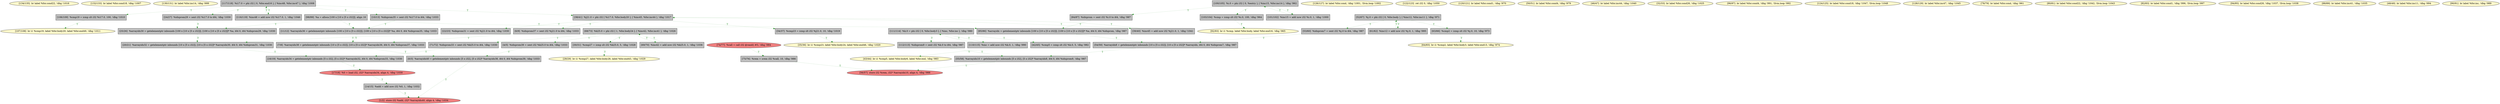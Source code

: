 
digraph G {


node150 [fillcolor=lemonchiffon,label="[134/135]  br label %for.cond22, !dbg !1016",shape=ellipse,style=filled ]
node148 [fillcolor=lemonchiffon,label="[132/133]  br label %for.cond18, !dbg !1007",shape=ellipse,style=filled ]
node146 [fillcolor=lemonchiffon,label="[130/131]  br label %for.inc14, !dbg !999",shape=ellipse,style=filled ]
node145 [fillcolor=grey,label="[71/72]  %idxprom33 = sext i32 %k25.0 to i64, !dbg !1030",shape=rectangle,style=filled ]
node143 [fillcolor=grey,label="[117/118]  %i17.0 = phi i32 [ 0, %for.end16 ], [ %inc48, %for.inc47 ], !dbg !1008",shape=rectangle,style=filled ]
node142 [fillcolor=grey,label="[75/76]  %rem = srem i32 %call, 10, !dbg !986",shape=rectangle,style=filled ]
node141 [fillcolor=grey,label="[61/62]  %inc12 = add nsw i32 %j.0, 1, !dbg !995",shape=rectangle,style=filled ]
node139 [fillcolor=lemonchiffon,label="[126/127]  br label %for.cond, !dbg !1001, !llvm.loop !1002",shape=ellipse,style=filled ]
node137 [fillcolor=grey,label="[11/12]  %arrayidx36 = getelementptr inbounds [100 x [10 x [5 x i32]]], [100 x [10 x [5 x i32]]]* %a, i64 0, i64 %idxprom35, !dbg !1033",shape=rectangle,style=filled ]
node135 [fillcolor=lightcoral,label="[56/57]  store i32 %rem, i32* %arrayidx10, align 4, !dbg !988",shape=ellipse,style=filled ]
node133 [fillcolor=grey,label="[55/58]  %arrayidx10 = getelementptr inbounds [5 x i32], [5 x i32]* %arrayidx8, i64 0, i64 %idxprom9, !dbg !987",shape=rectangle,style=filled ]
node149 [fillcolor=grey,label="[7/8]  %arrayidx38 = getelementptr inbounds [10 x [5 x i32]], [10 x [5 x i32]]* %arrayidx36, i64 0, i64 %idxprom37, !dbg !1033",shape=rectangle,style=filled ]
node131 [fillcolor=grey,label="[112/113]  %idxprom9 = sext i32 %k.0 to i64, !dbg !987",shape=rectangle,style=filled ]
node130 [fillcolor=lemonchiffon,label="[122/123]  ret i32 0, !dbg !1050",shape=ellipse,style=filled ]
node129 [fillcolor=grey,label="[54/59]  %arrayidx8 = getelementptr inbounds [10 x [5 x i32]], [10 x [5 x i32]]* %arrayidx, i64 0, i64 %idxprom7, !dbg !987",shape=rectangle,style=filled ]
node128 [fillcolor=grey,label="[53/60]  %idxprom7 = sext i32 %j.0 to i64, !dbg !987",shape=rectangle,style=filled ]
node125 [fillcolor=lemonchiffon,label="[120/121]  br label %for.cond1, !dbg !970",shape=ellipse,style=filled ]
node124 [fillcolor=grey,label="[101/102]  %inc15 = add nsw i32 %i.0, 1, !dbg !1000",shape=rectangle,style=filled ]
node121 [fillcolor=grey,label="[110/115]  %inc = add nsw i32 %k.0, 1, !dbg !990",shape=rectangle,style=filled ]
node119 [fillcolor=grey,label="[69/70]  %inc42 = add nsw i32 %k25.0, 1, !dbg !1036",shape=rectangle,style=filled ]
node103 [fillcolor=lemonchiffon,label="[35/36]  br i1 %cmp23, label %for.body24, label %for.end46, !dbg !1020",shape=ellipse,style=filled ]
node112 [fillcolor=lightcoral,label="[17/18]  %0 = load i32, i32* %arrayidx34, align 4, !dbg !1030",shape=ellipse,style=filled ]
node127 [fillcolor=lemonchiffon,label="[107/108]  br i1 %cmp19, label %for.body20, label %for.end49, !dbg !1011",shape=ellipse,style=filled ]
node96 [fillcolor=grey,label="[38/41]  %j21.0 = phi i32 [ %i17.0, %for.body20 ], [ %inc45, %for.inc44 ], !dbg !1017",shape=rectangle,style=filled ]
node100 [fillcolor=lemonchiffon,label="[50/51]  br label %for.cond4, !dbg !979",shape=ellipse,style=filled ]
node98 [fillcolor=lemonchiffon,label="[46/47]  br label %for.inc44, !dbg !1040",shape=ellipse,style=filled ]
node95 [fillcolor=grey,label="[34/37]  %cmp23 = icmp slt i32 %j21.0, 10, !dbg !1019",shape=rectangle,style=filled ]
node101 [fillcolor=grey,label="[52/67]  %j.0 = phi i32 [ 0, %for.body ], [ %inc12, %for.inc11 ], !dbg !971",shape=rectangle,style=filled ]
node118 [fillcolor=grey,label="[100/105]  %i.0 = phi i32 [ 0, %entry ], [ %inc15, %for.inc14 ], !dbg !962",shape=rectangle,style=filled ]
node94 [fillcolor=lemonchiffon,label="[32/33]  br label %for.cond26, !dbg !1025",shape=ellipse,style=filled ]
node134 [fillcolor=lemonchiffon,label="[64/65]  br i1 %cmp2, label %for.body3, label %for.end13, !dbg !974",shape=ellipse,style=filled ]
node122 [fillcolor=lemonchiffon,label="[43/44]  br i1 %cmp5, label %for.body6, label %for.end, !dbg !983",shape=ellipse,style=filled ]
node89 [fillcolor=grey,label="[20/21]  %arrayidx32 = getelementptr inbounds [10 x [5 x i32]], [10 x [5 x i32]]* %arrayidx30, i64 0, i64 %idxprom31, !dbg !1030",shape=rectangle,style=filled ]
node116 [fillcolor=lemonchiffon,label="[96/97]  br label %for.cond4, !dbg !991, !llvm.loop !992",shape=ellipse,style=filled ]
node140 [fillcolor=grey,label="[39/40]  %inc45 = add nsw i32 %j21.0, 1, !dbg !1041",shape=rectangle,style=filled ]
node83 [fillcolor=grey,label="[0/3]  %arrayidx40 = getelementptr inbounds [5 x i32], [5 x i32]* %arrayidx38, i64 0, i64 %idxprom39, !dbg !1033",shape=rectangle,style=filled ]
node147 [fillcolor=grey,label="[25/26]  %arrayidx30 = getelementptr inbounds [100 x [10 x [5 x i32]]], [100 x [10 x [5 x i32]]]* %a, i64 0, i64 %idxprom29, !dbg !1030",shape=rectangle,style=filled ]
node85 [fillcolor=grey,label="[6/9]  %idxprom37 = sext i32 %j21.0 to i64, !dbg !1033",shape=rectangle,style=filled ]
node136 [fillcolor=lemonchiffon,label="[124/125]  br label %for.cond18, !dbg !1047, !llvm.loop !1048",shape=ellipse,style=filled ]
node84 [fillcolor=grey,label="[4/5]  %idxprom39 = sext i32 %k25.0 to i64, !dbg !1033",shape=rectangle,style=filled ]
node115 [fillcolor=lightcoral,label="[1/2]  store i32 %add, i32* %arrayidx40, align 4, !dbg !1034",shape=ellipse,style=filled ]
node126 [fillcolor=grey,label="[85/86]  %arrayidx = getelementptr inbounds [100 x [10 x [5 x i32]]], [100 x [10 x [5 x i32]]]* %a, i64 0, i64 %idxprom, !dbg !987",shape=rectangle,style=filled ]
node92 [fillcolor=lemonchiffon,label="[28/29]  br i1 %cmp27, label %for.body28, label %for.end43, !dbg !1029",shape=ellipse,style=filled ]
node132 [fillcolor=grey,label="[111/114]  %k.0 = phi i32 [ 0, %for.body3 ], [ %inc, %for.inc ], !dbg !980",shape=rectangle,style=filled ]
node104 [fillcolor=lightcoral,label="[74/77]  %call = call i32 @rand() #3, !dbg !984",shape=ellipse,style=filled ]
node144 [fillcolor=lemonchiffon,label="[128/129]  br label %for.inc47, !dbg !1045",shape=ellipse,style=filled ]
node87 [fillcolor=grey,label="[14/15]  %add = add nsw i32 %0, 1, !dbg !1032",shape=rectangle,style=filled ]
node105 [fillcolor=lemonchiffon,label="[78/79]  br label %for.cond, !dbg !961",shape=ellipse,style=filled ]
node138 [fillcolor=grey,label="[103/104]  %cmp = icmp slt i32 %i.0, 100, !dbg !964",shape=rectangle,style=filled ]
node123 [fillcolor=grey,label="[116/119]  %inc48 = add nsw i32 %i17.0, 1, !dbg !1046",shape=rectangle,style=filled ]
node86 [fillcolor=grey,label="[10/13]  %idxprom35 = sext i32 %i17.0 to i64, !dbg !1033",shape=rectangle,style=filled ]
node90 [fillcolor=grey,label="[22/23]  %idxprom31 = sext i32 %j21.0 to i64, !dbg !1030",shape=rectangle,style=filled ]
node102 [fillcolor=grey,label="[68/73]  %k25.0 = phi i32 [ 1, %for.body24 ], [ %inc42, %for.inc41 ], !dbg !1026",shape=rectangle,style=filled ]
node106 [fillcolor=lemonchiffon,label="[80/81]  br label %for.cond22, !dbg !1042, !llvm.loop !1043",shape=ellipse,style=filled ]
node113 [fillcolor=lemonchiffon,label="[92/93]  br i1 %cmp, label %for.body, label %for.end16, !dbg !965",shape=ellipse,style=filled ]
node120 [fillcolor=grey,label="[106/109]  %cmp19 = icmp slt i32 %i17.0, 100, !dbg !1010",shape=rectangle,style=filled ]
node117 [fillcolor=grey,label="[98/99]  %a = alloca [100 x [10 x [5 x i32]]], align 16",shape=rectangle,style=filled ]
node97 [fillcolor=grey,label="[42/45]  %cmp5 = icmp slt i32 %k.0, 5, !dbg !982",shape=rectangle,style=filled ]
node91 [fillcolor=grey,label="[24/27]  %idxprom29 = sext i32 %i17.0 to i64, !dbg !1030",shape=rectangle,style=filled ]
node107 [fillcolor=lemonchiffon,label="[82/83]  br label %for.cond1, !dbg !996, !llvm.loop !997",shape=ellipse,style=filled ]
node108 [fillcolor=grey,label="[63/66]  %cmp2 = icmp slt i32 %j.0, 10, !dbg !973",shape=rectangle,style=filled ]
node109 [fillcolor=grey,label="[84/87]  %idxprom = sext i32 %i.0 to i64, !dbg !987",shape=rectangle,style=filled ]
node93 [fillcolor=grey,label="[30/31]  %cmp27 = icmp slt i32 %k25.0, 5, !dbg !1028",shape=rectangle,style=filled ]
node88 [fillcolor=grey,label="[16/19]  %arrayidx34 = getelementptr inbounds [5 x i32], [5 x i32]* %arrayidx32, i64 0, i64 %idxprom33, !dbg !1030",shape=rectangle,style=filled ]
node114 [fillcolor=lemonchiffon,label="[94/95]  br label %for.cond26, !dbg !1037, !llvm.loop !1038",shape=ellipse,style=filled ]
node110 [fillcolor=lemonchiffon,label="[88/89]  br label %for.inc41, !dbg !1035",shape=ellipse,style=filled ]
node99 [fillcolor=lemonchiffon,label="[48/49]  br label %for.inc11, !dbg !994",shape=ellipse,style=filled ]
node111 [fillcolor=lemonchiffon,label="[90/91]  br label %for.inc, !dbg !989",shape=ellipse,style=filled ]

node119->node102 [style=dotted,color=forestgreen,label="T",fontcolor=forestgreen ]
node96->node95 [style=dotted,color=forestgreen,label="T",fontcolor=forestgreen ]
node102->node119 [style=dotted,color=forestgreen,label="T",fontcolor=forestgreen ]
node140->node96 [style=dotted,color=forestgreen,label="T",fontcolor=forestgreen ]
node108->node134 [style=dotted,color=forestgreen,label="T",fontcolor=forestgreen ]
node101->node108 [style=dotted,color=forestgreen,label="T",fontcolor=forestgreen ]
node132->node131 [style=dotted,color=forestgreen,label="T",fontcolor=forestgreen ]
node102->node145 [style=dotted,color=forestgreen,label="T",fontcolor=forestgreen ]
node104->node142 [style=dotted,color=forestgreen,label="T",fontcolor=forestgreen ]
node85->node149 [style=dotted,color=forestgreen,label="T",fontcolor=forestgreen ]
node101->node128 [style=dotted,color=forestgreen,label="T",fontcolor=forestgreen ]
node87->node115 [style=dotted,color=forestgreen,label="T",fontcolor=forestgreen ]
node126->node129 [style=dotted,color=forestgreen,label="T",fontcolor=forestgreen ]
node86->node137 [style=dotted,color=forestgreen,label="T",fontcolor=forestgreen ]
node129->node133 [style=dotted,color=forestgreen,label="T",fontcolor=forestgreen ]
node143->node91 [style=dotted,color=forestgreen,label="T",fontcolor=forestgreen ]
node124->node118 [style=dotted,color=forestgreen,label="T",fontcolor=forestgreen ]
node128->node129 [style=dotted,color=forestgreen,label="T",fontcolor=forestgreen ]
node118->node124 [style=dotted,color=forestgreen,label="T",fontcolor=forestgreen ]
node131->node133 [style=dotted,color=forestgreen,label="T",fontcolor=forestgreen ]
node132->node121 [style=dotted,color=forestgreen,label="T",fontcolor=forestgreen ]
node109->node126 [style=dotted,color=forestgreen,label="T",fontcolor=forestgreen ]
node143->node120 [style=dotted,color=forestgreen,label="T",fontcolor=forestgreen ]
node143->node96 [style=dotted,color=forestgreen,label="T",fontcolor=forestgreen ]
node117->node137 [style=dotted,color=forestgreen,label="T",fontcolor=forestgreen ]
node132->node97 [style=dotted,color=forestgreen,label="T",fontcolor=forestgreen ]
node84->node83 [style=dotted,color=forestgreen,label="T",fontcolor=forestgreen ]
node147->node89 [style=dotted,color=forestgreen,label="T",fontcolor=forestgreen ]
node133->node135 [style=dotted,color=forestgreen,label="T",fontcolor=forestgreen ]
node118->node109 [style=dotted,color=forestgreen,label="T",fontcolor=forestgreen ]
node93->node92 [style=dotted,color=forestgreen,label="T",fontcolor=forestgreen ]
node96->node85 [style=dotted,color=forestgreen,label="T",fontcolor=forestgreen ]
node137->node149 [style=dotted,color=forestgreen,label="T",fontcolor=forestgreen ]
node89->node88 [style=dotted,color=forestgreen,label="T",fontcolor=forestgreen ]
node91->node147 [style=dotted,color=forestgreen,label="T",fontcolor=forestgreen ]
node102->node93 [style=dotted,color=forestgreen,label="T",fontcolor=forestgreen ]
node143->node86 [style=dotted,color=forestgreen,label="T",fontcolor=forestgreen ]
node123->node143 [style=dotted,color=forestgreen,label="T",fontcolor=forestgreen ]
node88->node112 [style=dotted,color=forestgreen,label="T",fontcolor=forestgreen ]
node118->node138 [style=dotted,color=forestgreen,label="T",fontcolor=forestgreen ]
node102->node84 [style=dotted,color=forestgreen,label="T",fontcolor=forestgreen ]
node96->node90 [style=dotted,color=forestgreen,label="T",fontcolor=forestgreen ]
node95->node103 [style=dotted,color=forestgreen,label="T",fontcolor=forestgreen ]
node120->node127 [style=dotted,color=forestgreen,label="T",fontcolor=forestgreen ]
node138->node113 [style=dotted,color=forestgreen,label="T",fontcolor=forestgreen ]
node96->node140 [style=dotted,color=forestgreen,label="T",fontcolor=forestgreen ]
node97->node122 [style=dotted,color=forestgreen,label="T",fontcolor=forestgreen ]
node117->node147 [style=dotted,color=forestgreen,label="T",fontcolor=forestgreen ]
node90->node89 [style=dotted,color=forestgreen,label="T",fontcolor=forestgreen ]
node117->node126 [style=dotted,color=forestgreen,label="T",fontcolor=forestgreen ]
node142->node135 [style=dotted,color=forestgreen,label="T",fontcolor=forestgreen ]
node143->node123 [style=dotted,color=forestgreen,label="T",fontcolor=forestgreen ]
node149->node83 [style=dotted,color=forestgreen,label="T",fontcolor=forestgreen ]
node145->node88 [style=dotted,color=forestgreen,label="T",fontcolor=forestgreen ]
node121->node132 [style=dotted,color=forestgreen,label="T",fontcolor=forestgreen ]
node83->node115 [style=dotted,color=forestgreen,label="T",fontcolor=forestgreen ]
node101->node141 [style=dotted,color=forestgreen,label="T",fontcolor=forestgreen ]
node112->node87 [style=dotted,color=forestgreen,label="T",fontcolor=forestgreen ]
node141->node101 [style=dotted,color=forestgreen,label="T",fontcolor=forestgreen ]


}
